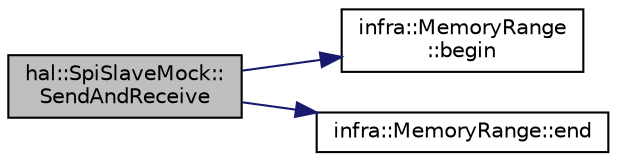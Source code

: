 digraph "hal::SpiSlaveMock::SendAndReceive"
{
 // INTERACTIVE_SVG=YES
  edge [fontname="Helvetica",fontsize="10",labelfontname="Helvetica",labelfontsize="10"];
  node [fontname="Helvetica",fontsize="10",shape=record];
  rankdir="LR";
  Node4 [label="hal::SpiSlaveMock::\lSendAndReceive",height=0.2,width=0.4,color="black", fillcolor="grey75", style="filled", fontcolor="black"];
  Node4 -> Node5 [color="midnightblue",fontsize="10",style="solid",fontname="Helvetica"];
  Node5 [label="infra::MemoryRange\l::begin",height=0.2,width=0.4,color="black", fillcolor="white", style="filled",URL="$d0/d6d/classinfra_1_1_memory_range.html#a7a83ceae17802af5ecebfb9557912ece"];
  Node4 -> Node6 [color="midnightblue",fontsize="10",style="solid",fontname="Helvetica"];
  Node6 [label="infra::MemoryRange::end",height=0.2,width=0.4,color="black", fillcolor="white", style="filled",URL="$d0/d6d/classinfra_1_1_memory_range.html#a1be4daa094045e4e3bff3b2748646c12"];
}
